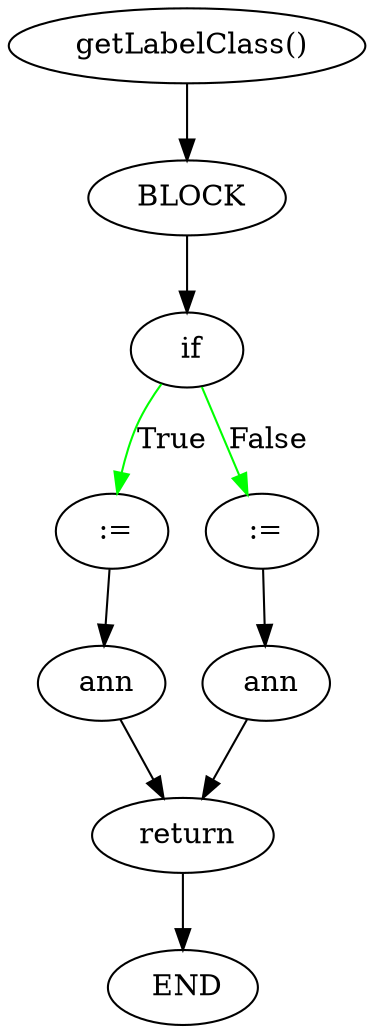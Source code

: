 digraph testGraph {
1304[label=" getLabelClass()"]
1306[label="BLOCK"]
1304 -> 1306[color=black]
1306[label=" BLOCK"]
1310[label="if"]
1306 -> 1310[color=black]
1310[label=" if"]
1311[label=":="]
1310 -> 1311[label="True",color=green]
1312[label=":="]
1310 -> 1312[label="False",color=green]
1311[label=" :="]
1313[label="ann"]
1311 -> 1313[color=black]
1312[label=" :="]
1315[label="ann"]
1312 -> 1315[color=black]
1313[label=" ann"]
1322[label="return"]
1313 -> 1322[color=black]
1315[label=" ann"]
1322[label="return"]
1315 -> 1322[color=black]
1322[label=" return"]
1305[label="END"]
1322 -> 1305[color=black]
1305[label=" END"]
}
